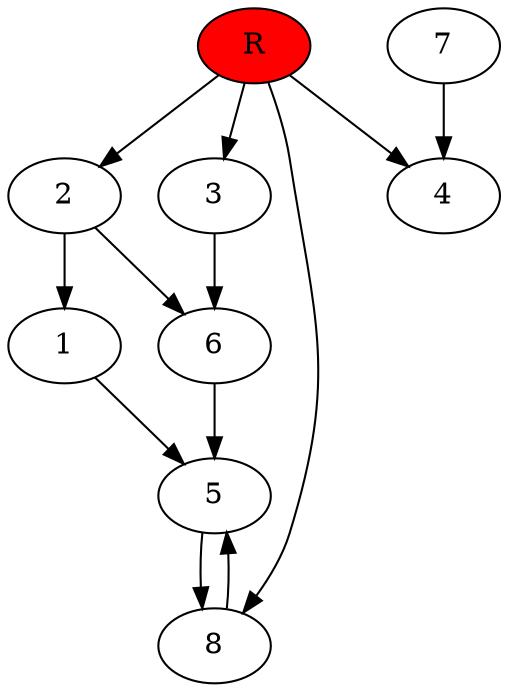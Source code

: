 digraph prb9355 {
	1
	2
	3
	4
	5
	6
	7
	8
	R [fillcolor="#ff0000" style=filled]
	1 -> 5
	2 -> 1
	2 -> 6
	3 -> 6
	5 -> 8
	6 -> 5
	7 -> 4
	8 -> 5
	R -> 2
	R -> 3
	R -> 4
	R -> 8
}
